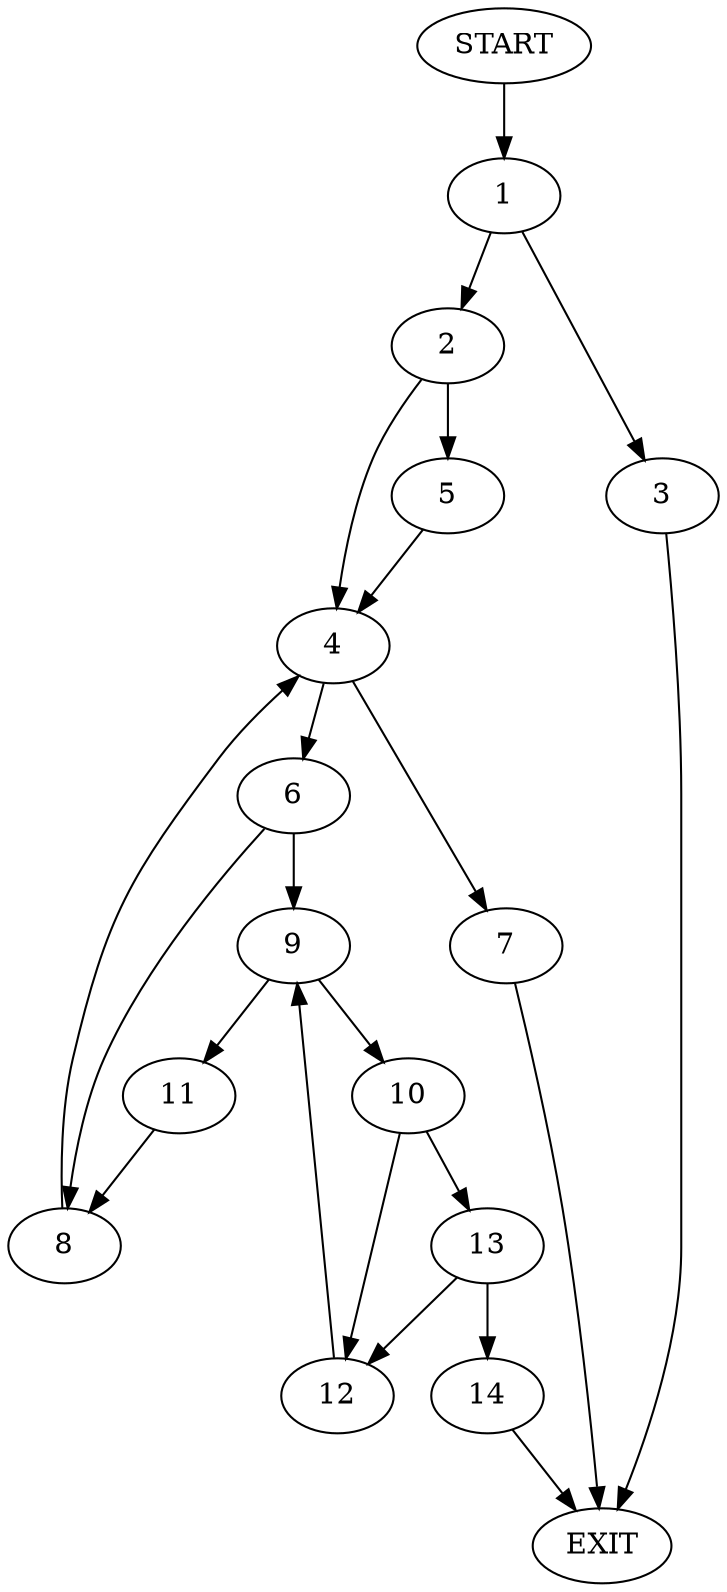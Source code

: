 digraph {
0 [label="START"]
15 [label="EXIT"]
0 -> 1
1 -> 2
1 -> 3
2 -> 4
2 -> 5
3 -> 15
5 -> 4
4 -> 6
4 -> 7
7 -> 15
6 -> 8
6 -> 9
8 -> 4
9 -> 10
9 -> 11
10 -> 12
10 -> 13
11 -> 8
13 -> 12
13 -> 14
12 -> 9
14 -> 15
}
